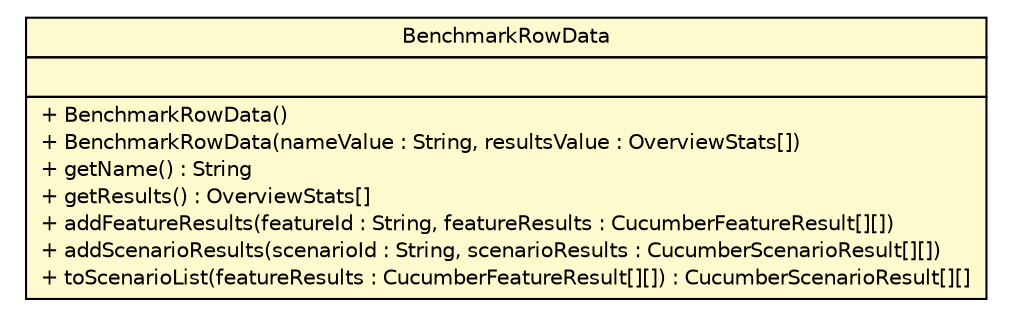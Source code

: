#!/usr/local/bin/dot
#
# Class diagram 
# Generated by UMLGraph version R5_6 (http://www.umlgraph.org/)
#

digraph G {
	edge [fontname="Helvetica",fontsize=10,labelfontname="Helvetica",labelfontsize=10];
	node [fontname="Helvetica",fontsize=10,shape=plaintext];
	nodesep=0.25;
	ranksep=0.5;
	// com.github.mkolisnyk.cucumber.reporting.types.benchmark.BenchmarkRowData
	c2639 [label=<<table title="com.github.mkolisnyk.cucumber.reporting.types.benchmark.BenchmarkRowData" border="0" cellborder="1" cellspacing="0" cellpadding="2" port="p" bgcolor="lemonChiffon" href="./BenchmarkRowData.html">
		<tr><td><table border="0" cellspacing="0" cellpadding="1">
<tr><td align="center" balign="center"> BenchmarkRowData </td></tr>
		</table></td></tr>
		<tr><td><table border="0" cellspacing="0" cellpadding="1">
<tr><td align="left" balign="left">  </td></tr>
		</table></td></tr>
		<tr><td><table border="0" cellspacing="0" cellpadding="1">
<tr><td align="left" balign="left"> + BenchmarkRowData() </td></tr>
<tr><td align="left" balign="left"> + BenchmarkRowData(nameValue : String, resultsValue : OverviewStats[]) </td></tr>
<tr><td align="left" balign="left"> + getName() : String </td></tr>
<tr><td align="left" balign="left"> + getResults() : OverviewStats[] </td></tr>
<tr><td align="left" balign="left"> + addFeatureResults(featureId : String, featureResults : CucumberFeatureResult[][]) </td></tr>
<tr><td align="left" balign="left"> + addScenarioResults(scenarioId : String, scenarioResults : CucumberScenarioResult[][]) </td></tr>
<tr><td align="left" balign="left"> + toScenarioList(featureResults : CucumberFeatureResult[][]) : CucumberScenarioResult[][] </td></tr>
		</table></td></tr>
		</table>>, URL="./BenchmarkRowData.html", fontname="Helvetica", fontcolor="black", fontsize=10.0];
}

